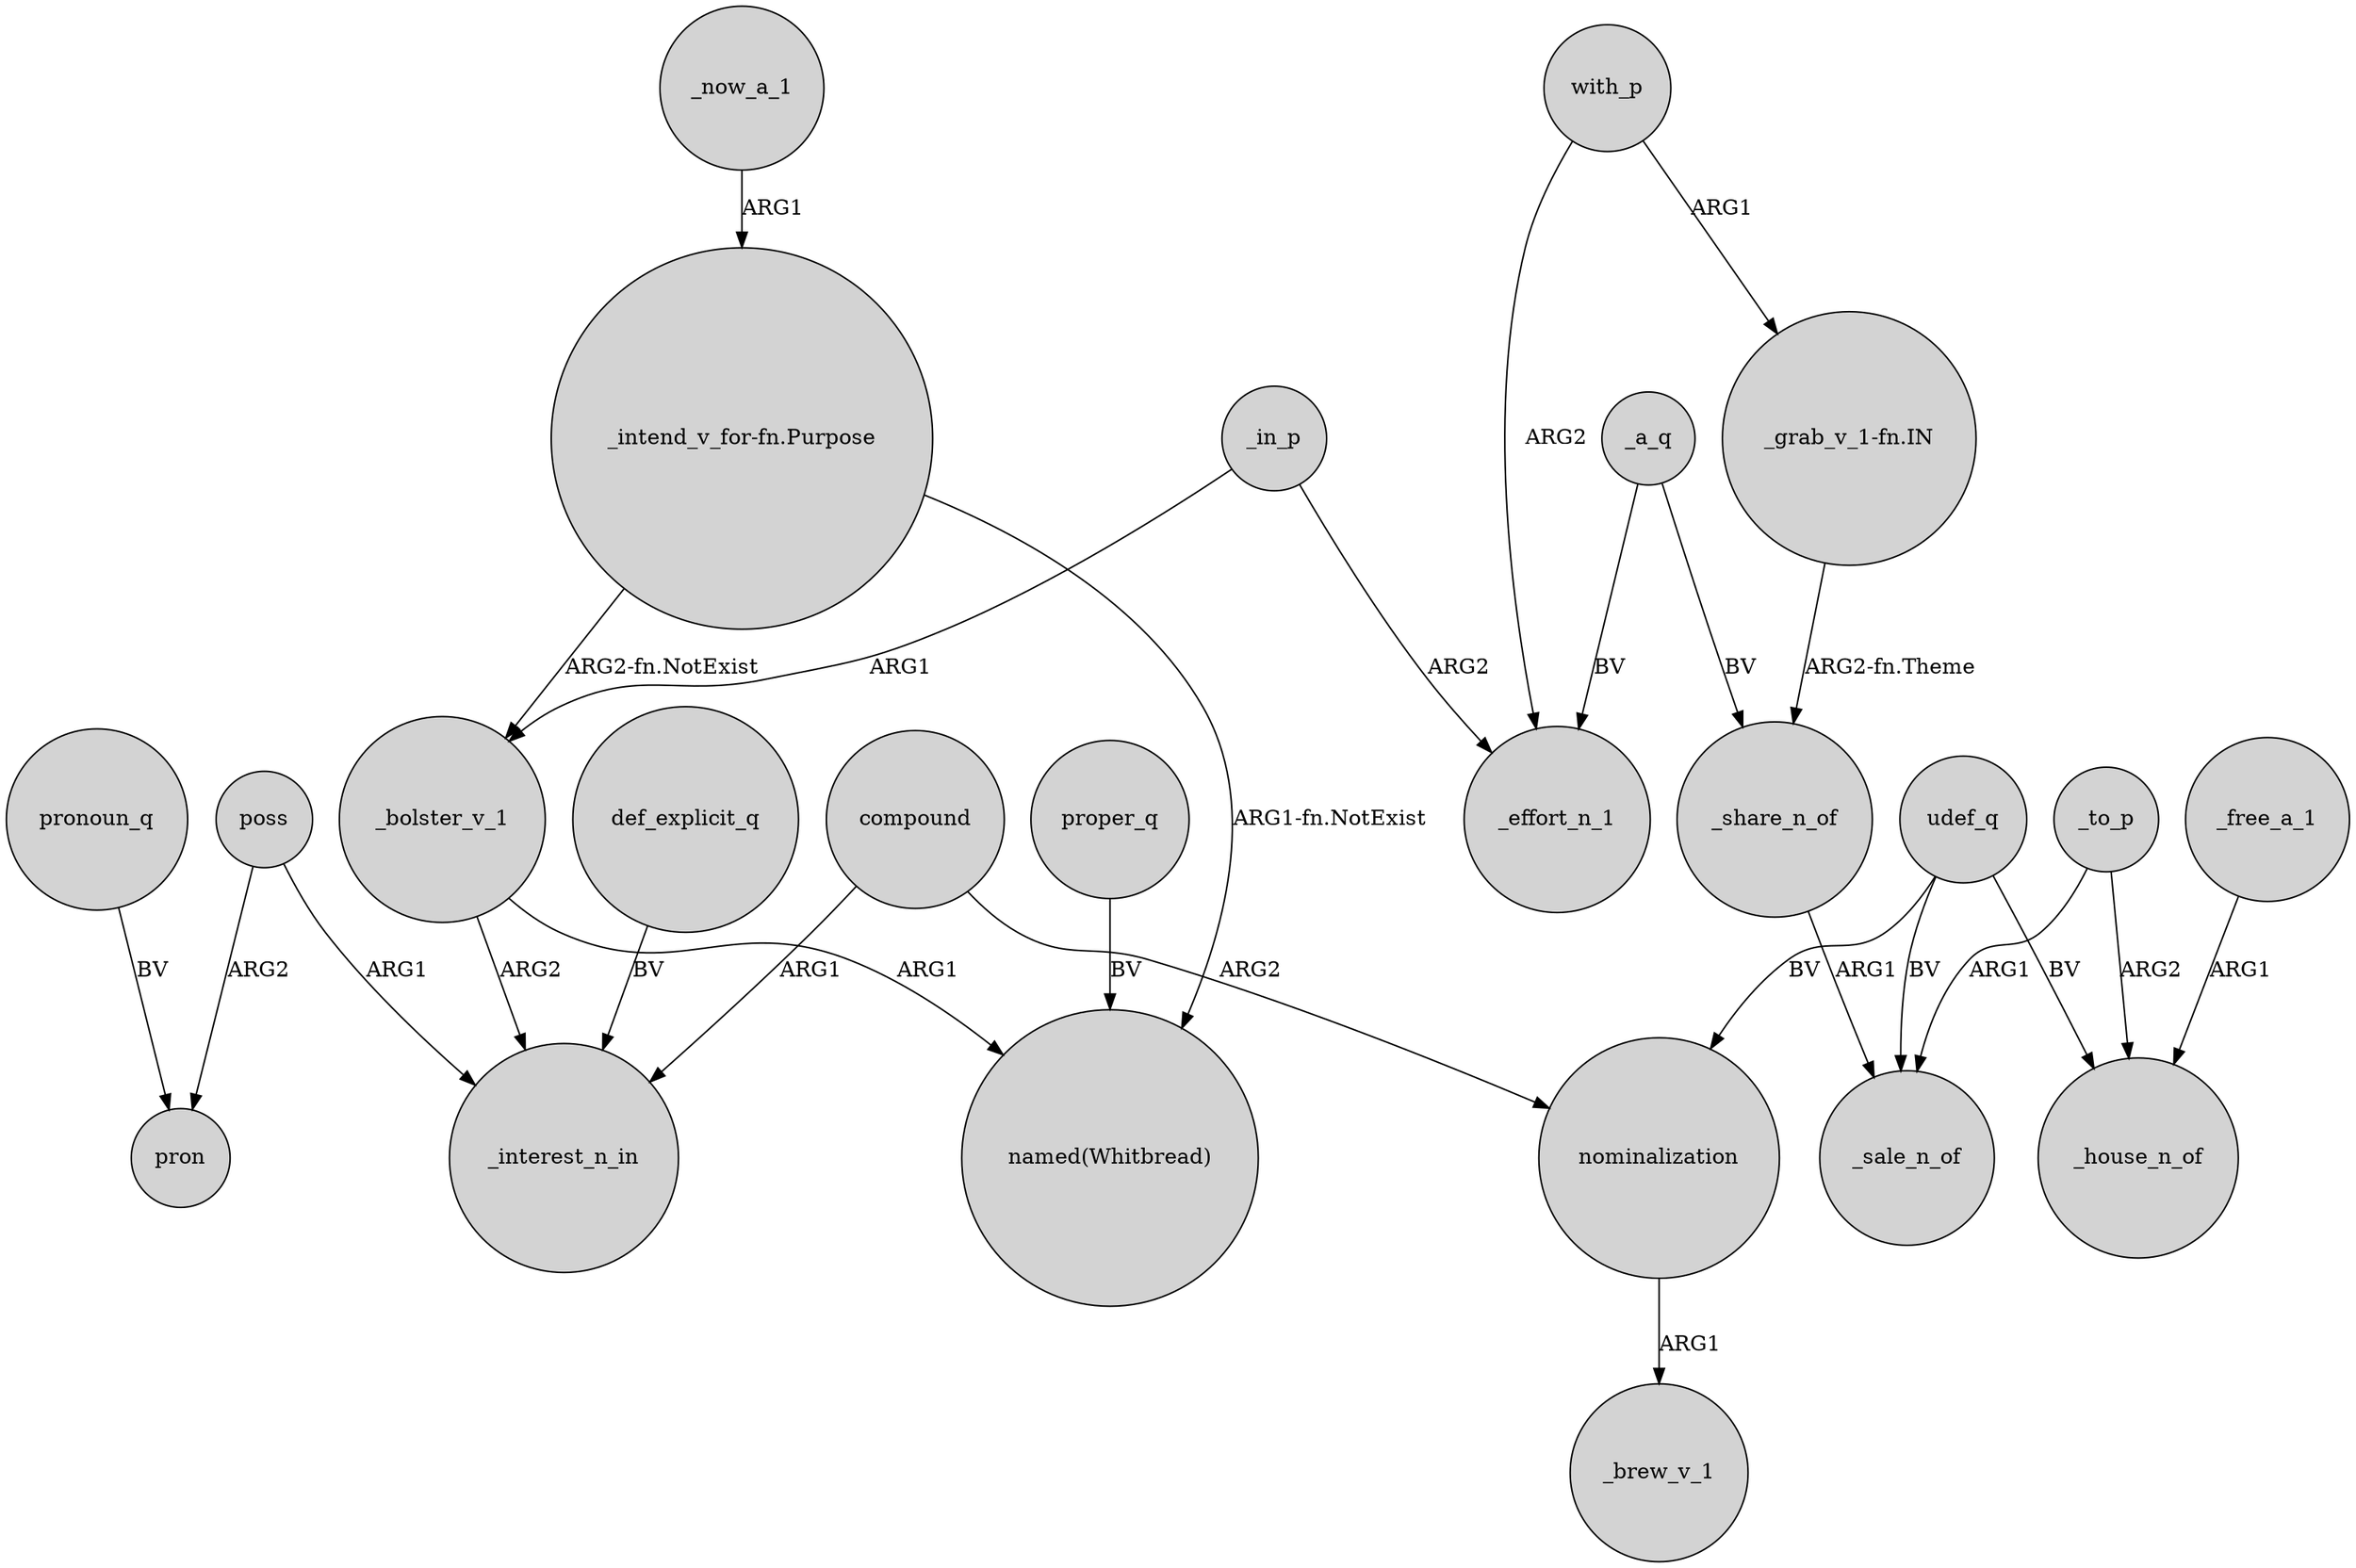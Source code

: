 digraph {
	node [shape=circle style=filled]
	poss -> pron [label=ARG2]
	with_p -> _effort_n_1 [label=ARG2]
	def_explicit_q -> _interest_n_in [label=BV]
	_in_p -> _effort_n_1 [label=ARG2]
	_bolster_v_1 -> "named(Whitbread)" [label=ARG1]
	compound -> nominalization [label=ARG2]
	_share_n_of -> _sale_n_of [label=ARG1]
	_to_p -> _sale_n_of [label=ARG1]
	_a_q -> _share_n_of [label=BV]
	pronoun_q -> pron [label=BV]
	"_intend_v_for-fn.Purpose" -> "named(Whitbread)" [label="ARG1-fn.NotExist"]
	proper_q -> "named(Whitbread)" [label=BV]
	_now_a_1 -> "_intend_v_for-fn.Purpose" [label=ARG1]
	_a_q -> _effort_n_1 [label=BV]
	udef_q -> nominalization [label=BV]
	"_grab_v_1-fn.IN" -> _share_n_of [label="ARG2-fn.Theme"]
	udef_q -> _sale_n_of [label=BV]
	udef_q -> _house_n_of [label=BV]
	_to_p -> _house_n_of [label=ARG2]
	with_p -> "_grab_v_1-fn.IN" [label=ARG1]
	"_intend_v_for-fn.Purpose" -> _bolster_v_1 [label="ARG2-fn.NotExist"]
	compound -> _interest_n_in [label=ARG1]
	_free_a_1 -> _house_n_of [label=ARG1]
	nominalization -> _brew_v_1 [label=ARG1]
	poss -> _interest_n_in [label=ARG1]
	_bolster_v_1 -> _interest_n_in [label=ARG2]
	_in_p -> _bolster_v_1 [label=ARG1]
}
